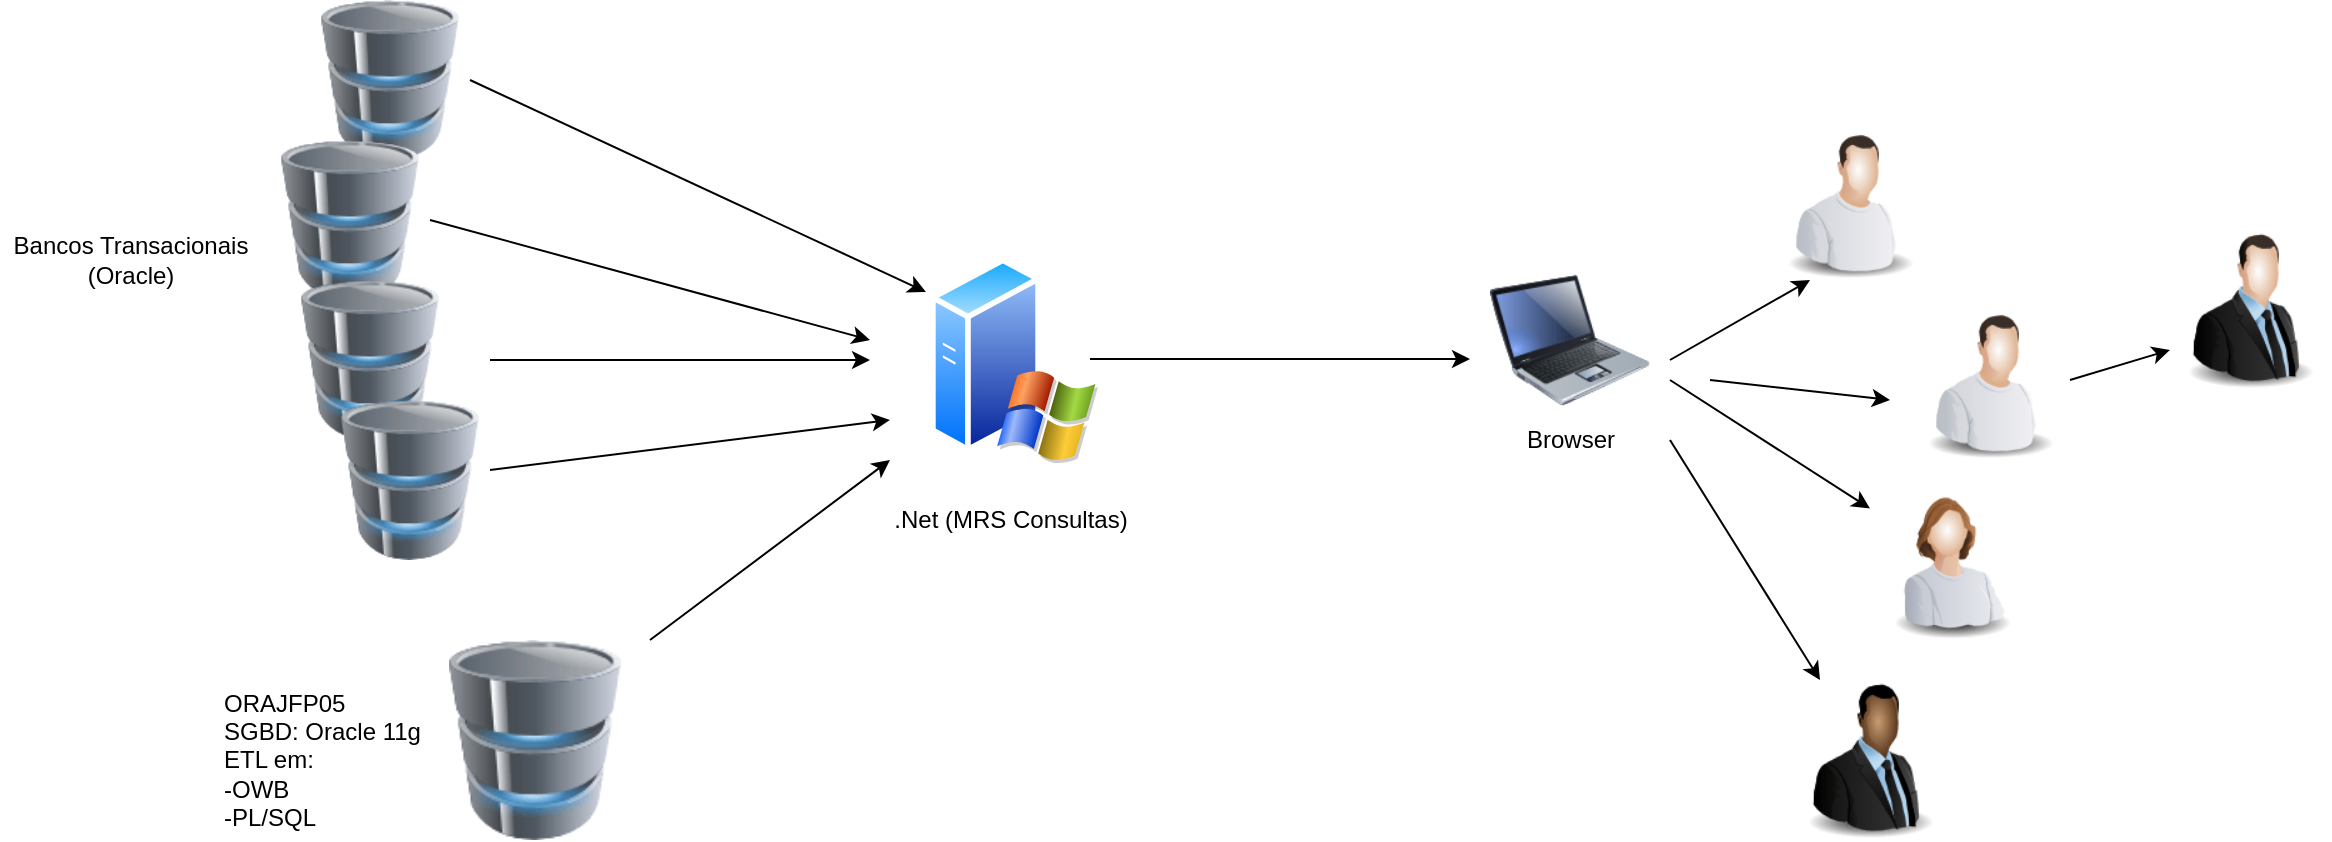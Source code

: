 <mxfile version="13.5.3" type="github">
  <diagram id="inYkrisZdpCWvH0mylS8" name="Page-1">
    <mxGraphModel dx="1422" dy="794" grid="1" gridSize="10" guides="1" tooltips="1" connect="1" arrows="1" fold="1" page="1" pageScale="1" pageWidth="827" pageHeight="1169" math="0" shadow="0">
      <root>
        <mxCell id="0" />
        <mxCell id="1" parent="0" />
        <mxCell id="4Zabpoj7PgC8b4IljEoc-2" value="" style="image;html=1;labelBackgroundColor=#ffffff;image=img/lib/clip_art/people/Worker_Man_128x128.png" parent="1" vertex="1">
          <mxGeometry x="890" y="160" width="80" height="80" as="geometry" />
        </mxCell>
        <mxCell id="4Zabpoj7PgC8b4IljEoc-3" value="" style="image;html=1;labelBackgroundColor=#ffffff;image=img/lib/clip_art/people/Suit_Man_128x128.png" parent="1" vertex="1">
          <mxGeometry x="1090" y="215" width="80" height="80" as="geometry" />
        </mxCell>
        <mxCell id="4Zabpoj7PgC8b4IljEoc-4" value="" style="image;html=1;labelBackgroundColor=#ffffff;image=img/lib/clip_art/people/Suit_Man_Black_128x128.png" parent="1" vertex="1">
          <mxGeometry x="900" y="440" width="80" height="80" as="geometry" />
        </mxCell>
        <mxCell id="4Zabpoj7PgC8b4IljEoc-5" value="" style="image;html=1;labelBackgroundColor=#ffffff;image=img/lib/clip_art/computers/Database_128x128.png" parent="1" vertex="1">
          <mxGeometry x="160" y="100" width="80" height="80" as="geometry" />
        </mxCell>
        <mxCell id="4Zabpoj7PgC8b4IljEoc-6" value="" style="image;html=1;labelBackgroundColor=#ffffff;image=img/lib/clip_art/computers/Database_128x128.png" parent="1" vertex="1">
          <mxGeometry x="140" y="170" width="80" height="80" as="geometry" />
        </mxCell>
        <mxCell id="4Zabpoj7PgC8b4IljEoc-7" value="" style="image;html=1;labelBackgroundColor=#ffffff;image=img/lib/clip_art/computers/Database_128x128.png" parent="1" vertex="1">
          <mxGeometry x="150" y="240" width="80" height="80" as="geometry" />
        </mxCell>
        <mxCell id="4Zabpoj7PgC8b4IljEoc-8" value="" style="image;html=1;labelBackgroundColor=#ffffff;image=img/lib/clip_art/computers/Database_128x128.png" parent="1" vertex="1">
          <mxGeometry x="170" y="300" width="80" height="80" as="geometry" />
        </mxCell>
        <mxCell id="4Zabpoj7PgC8b4IljEoc-9" value="" style="image;html=1;labelBackgroundColor=#ffffff;image=img/lib/clip_art/computers/Database_128x128.png" parent="1" vertex="1">
          <mxGeometry x="225" y="420" width="95" height="100" as="geometry" />
        </mxCell>
        <mxCell id="YMRhmF-9sDAdHVnkn950-1" value="ORAJFP05&lt;br&gt;SGBD: Oracle 11g&lt;br&gt;ETL em:&lt;br&gt;-OWB&lt;br&gt;-PL/SQL" style="text;html=1;resizable=0;autosize=1;align=left;verticalAlign=middle;points=[];fillColor=none;strokeColor=none;rounded=0;textDirection=ltr;" parent="1" vertex="1">
          <mxGeometry x="115" y="440" width="110" height="80" as="geometry" />
        </mxCell>
        <mxCell id="YMRhmF-9sDAdHVnkn950-8" value="" style="image;html=1;labelBackgroundColor=#ffffff;image=img/lib/clip_art/computers/Laptop_128x128.png;align=left;" parent="1" vertex="1">
          <mxGeometry x="750" y="230" width="80" height="80" as="geometry" />
        </mxCell>
        <mxCell id="YMRhmF-9sDAdHVnkn950-10" value="Browser" style="text;html=1;resizable=0;autosize=1;align=center;verticalAlign=middle;points=[];fillColor=none;strokeColor=none;rounded=0;" parent="1" vertex="1">
          <mxGeometry x="760" y="310" width="60" height="20" as="geometry" />
        </mxCell>
        <mxCell id="YMRhmF-9sDAdHVnkn950-11" value="" style="image;html=1;labelBackgroundColor=#ffffff;image=img/lib/clip_art/people/Worker_Man_128x128.png" parent="1" vertex="1">
          <mxGeometry x="960" y="250" width="80" height="80" as="geometry" />
        </mxCell>
        <mxCell id="YMRhmF-9sDAdHVnkn950-12" value="" style="image;html=1;labelBackgroundColor=#ffffff;image=img/lib/clip_art/people/Worker_Woman_128x128.png;align=left;" parent="1" vertex="1">
          <mxGeometry x="940" y="340" width="80" height="80" as="geometry" />
        </mxCell>
        <mxCell id="YMRhmF-9sDAdHVnkn950-58" value="Bancos Transacionais&lt;br&gt;(Oracle)" style="text;html=1;resizable=0;autosize=1;align=center;verticalAlign=middle;points=[];fillColor=none;strokeColor=none;rounded=0;" parent="1" vertex="1">
          <mxGeometry x="5" y="215" width="130" height="30" as="geometry" />
        </mxCell>
        <mxCell id="TMsFoID1ObH95qxMyRnb-1" value="" style="aspect=fixed;perimeter=ellipsePerimeter;html=1;align=center;shadow=0;dashed=0;spacingTop=3;image;image=img/lib/active_directory/windows_server_2.svg;" vertex="1" parent="1">
          <mxGeometry x="470" y="227.5" width="84" height="105" as="geometry" />
        </mxCell>
        <mxCell id="TMsFoID1ObH95qxMyRnb-2" value="" style="endArrow=classic;html=1;" edge="1" parent="1">
          <mxGeometry width="50" height="50" relative="1" as="geometry">
            <mxPoint x="250" y="280" as="sourcePoint" />
            <mxPoint x="440" y="280" as="targetPoint" />
          </mxGeometry>
        </mxCell>
        <mxCell id="TMsFoID1ObH95qxMyRnb-3" value="" style="endArrow=classic;html=1;" edge="1" parent="1">
          <mxGeometry width="50" height="50" relative="1" as="geometry">
            <mxPoint x="550" y="279.5" as="sourcePoint" />
            <mxPoint x="740" y="279.5" as="targetPoint" />
          </mxGeometry>
        </mxCell>
        <mxCell id="TMsFoID1ObH95qxMyRnb-4" value=".Net (MRS Consultas)" style="text;html=1;resizable=0;autosize=1;align=center;verticalAlign=middle;points=[];fillColor=none;strokeColor=none;rounded=0;" vertex="1" parent="1">
          <mxGeometry x="445" y="350" width="130" height="20" as="geometry" />
        </mxCell>
        <mxCell id="TMsFoID1ObH95qxMyRnb-5" value="" style="endArrow=classic;html=1;exitX=1;exitY=0.5;exitDx=0;exitDy=0;entryX=-0.024;entryY=0.176;entryDx=0;entryDy=0;entryPerimeter=0;" edge="1" parent="1" source="4Zabpoj7PgC8b4IljEoc-5" target="TMsFoID1ObH95qxMyRnb-1">
          <mxGeometry width="50" height="50" relative="1" as="geometry">
            <mxPoint x="260" y="290" as="sourcePoint" />
            <mxPoint x="450" y="290" as="targetPoint" />
          </mxGeometry>
        </mxCell>
        <mxCell id="TMsFoID1ObH95qxMyRnb-6" value="" style="endArrow=classic;html=1;exitX=1;exitY=0.5;exitDx=0;exitDy=0;" edge="1" parent="1" source="4Zabpoj7PgC8b4IljEoc-6">
          <mxGeometry width="50" height="50" relative="1" as="geometry">
            <mxPoint x="270" y="300" as="sourcePoint" />
            <mxPoint x="440" y="270" as="targetPoint" />
          </mxGeometry>
        </mxCell>
        <mxCell id="TMsFoID1ObH95qxMyRnb-7" value="" style="endArrow=classic;html=1;" edge="1" parent="1" source="4Zabpoj7PgC8b4IljEoc-8">
          <mxGeometry width="50" height="50" relative="1" as="geometry">
            <mxPoint x="280" y="310" as="sourcePoint" />
            <mxPoint x="450" y="310" as="targetPoint" />
          </mxGeometry>
        </mxCell>
        <mxCell id="TMsFoID1ObH95qxMyRnb-8" value="" style="endArrow=classic;html=1;" edge="1" parent="1">
          <mxGeometry width="50" height="50" relative="1" as="geometry">
            <mxPoint x="330" y="420" as="sourcePoint" />
            <mxPoint x="450" y="330" as="targetPoint" />
          </mxGeometry>
        </mxCell>
        <mxCell id="TMsFoID1ObH95qxMyRnb-10" value="" style="endArrow=classic;html=1;" edge="1" parent="1" target="4Zabpoj7PgC8b4IljEoc-4">
          <mxGeometry width="50" height="50" relative="1" as="geometry">
            <mxPoint x="840" y="320" as="sourcePoint" />
            <mxPoint x="998" y="436" as="targetPoint" />
          </mxGeometry>
        </mxCell>
        <mxCell id="TMsFoID1ObH95qxMyRnb-11" value="" style="endArrow=classic;html=1;" edge="1" parent="1" target="YMRhmF-9sDAdHVnkn950-12">
          <mxGeometry width="50" height="50" relative="1" as="geometry">
            <mxPoint x="840" y="290" as="sourcePoint" />
            <mxPoint x="925" y="450" as="targetPoint" />
          </mxGeometry>
        </mxCell>
        <mxCell id="TMsFoID1ObH95qxMyRnb-12" value="" style="endArrow=classic;html=1;entryX=0.25;entryY=1;entryDx=0;entryDy=0;" edge="1" parent="1" target="4Zabpoj7PgC8b4IljEoc-2">
          <mxGeometry width="50" height="50" relative="1" as="geometry">
            <mxPoint x="840" y="280" as="sourcePoint" />
            <mxPoint x="935" y="460" as="targetPoint" />
          </mxGeometry>
        </mxCell>
        <mxCell id="TMsFoID1ObH95qxMyRnb-13" value="" style="endArrow=classic;html=1;" edge="1" parent="1">
          <mxGeometry width="50" height="50" relative="1" as="geometry">
            <mxPoint x="860" y="290" as="sourcePoint" />
            <mxPoint x="950" y="300" as="targetPoint" />
          </mxGeometry>
        </mxCell>
        <mxCell id="TMsFoID1ObH95qxMyRnb-14" value="" style="endArrow=classic;html=1;exitX=1;exitY=0.5;exitDx=0;exitDy=0;entryX=0;entryY=0.75;entryDx=0;entryDy=0;" edge="1" parent="1" source="YMRhmF-9sDAdHVnkn950-11" target="4Zabpoj7PgC8b4IljEoc-3">
          <mxGeometry width="50" height="50" relative="1" as="geometry">
            <mxPoint x="880" y="360" as="sourcePoint" />
            <mxPoint x="955" y="480" as="targetPoint" />
          </mxGeometry>
        </mxCell>
      </root>
    </mxGraphModel>
  </diagram>
</mxfile>
